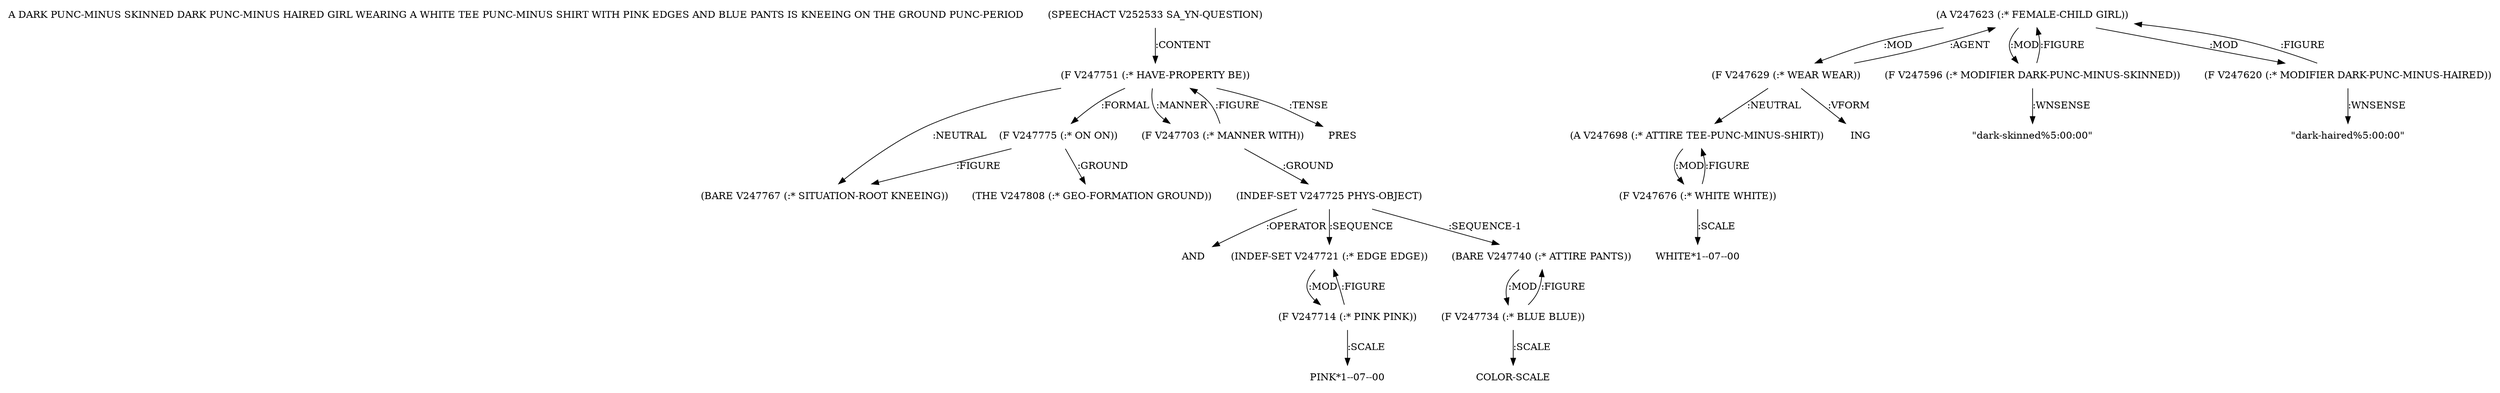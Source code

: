 digraph Terms {
  node [shape=none]
  "A DARK PUNC-MINUS SKINNED DARK PUNC-MINUS HAIRED GIRL WEARING A WHITE TEE PUNC-MINUS SHIRT WITH PINK EDGES AND BLUE PANTS IS KNEEING ON THE GROUND PUNC-PERIOD"
  "V252533" [label="(SPEECHACT V252533 SA_YN-QUESTION)"]
  "V252533" -> "V247751" [label=":CONTENT"]
  "V247751" [label="(F V247751 (:* HAVE-PROPERTY BE))"]
  "V247751" -> "V247767" [label=":NEUTRAL"]
  "V247751" -> "V247775" [label=":FORMAL"]
  "V247751" -> "V247703" [label=":MANNER"]
  "V247751" -> "NT257800" [label=":TENSE"]
  "NT257800" [label="PRES"]
  "V247703" [label="(F V247703 (:* MANNER WITH))"]
  "V247703" -> "V247725" [label=":GROUND"]
  "V247703" -> "V247751" [label=":FIGURE"]
  "V247725" [label="(INDEF-SET V247725 PHYS-OBJECT)"]
  "V247725" -> "NT257801" [label=":OPERATOR"]
  "NT257801" [label="AND"]
  "V247725" -> "V247721" [label=":SEQUENCE"]
  "V247725" -> "V247740" [label=":SEQUENCE-1"]
  "V247721" [label="(INDEF-SET V247721 (:* EDGE EDGE))"]
  "V247721" -> "V247714" [label=":MOD"]
  "V247714" [label="(F V247714 (:* PINK PINK))"]
  "V247714" -> "V247721" [label=":FIGURE"]
  "V247714" -> "NT257802" [label=":SCALE"]
  "NT257802" [label="PINK*1--07--00"]
  "V247740" [label="(BARE V247740 (:* ATTIRE PANTS))"]
  "V247740" -> "V247734" [label=":MOD"]
  "V247734" [label="(F V247734 (:* BLUE BLUE))"]
  "V247734" -> "V247740" [label=":FIGURE"]
  "V247734" -> "NT257803" [label=":SCALE"]
  "NT257803" [label="COLOR-SCALE"]
  "V247767" [label="(BARE V247767 (:* SITUATION-ROOT KNEEING))"]
  "V247775" [label="(F V247775 (:* ON ON))"]
  "V247775" -> "V247808" [label=":GROUND"]
  "V247775" -> "V247767" [label=":FIGURE"]
  "V247808" [label="(THE V247808 (:* GEO-FORMATION GROUND))"]
  "V247623" [label="(A V247623 (:* FEMALE-CHILD GIRL))"]
  "V247623" -> "V247629" [label=":MOD"]
  "V247623" -> "V247596" [label=":MOD"]
  "V247623" -> "V247620" [label=":MOD"]
  "V247596" [label="(F V247596 (:* MODIFIER DARK-PUNC-MINUS-SKINNED))"]
  "V247596" -> "V247623" [label=":FIGURE"]
  "V247596" -> "NT257804" [label=":WNSENSE"]
  "NT257804" [label="\"dark-skinned%5:00:00\""]
  "V247620" [label="(F V247620 (:* MODIFIER DARK-PUNC-MINUS-HAIRED))"]
  "V247620" -> "V247623" [label=":FIGURE"]
  "V247620" -> "NT257805" [label=":WNSENSE"]
  "NT257805" [label="\"dark-haired%5:00:00\""]
  "V247629" [label="(F V247629 (:* WEAR WEAR))"]
  "V247629" -> "V247623" [label=":AGENT"]
  "V247629" -> "V247698" [label=":NEUTRAL"]
  "V247629" -> "NT257806" [label=":VFORM"]
  "NT257806" [label="ING"]
  "V247698" [label="(A V247698 (:* ATTIRE TEE-PUNC-MINUS-SHIRT))"]
  "V247698" -> "V247676" [label=":MOD"]
  "V247676" [label="(F V247676 (:* WHITE WHITE))"]
  "V247676" -> "V247698" [label=":FIGURE"]
  "V247676" -> "NT257807" [label=":SCALE"]
  "NT257807" [label="WHITE*1--07--00"]
}
